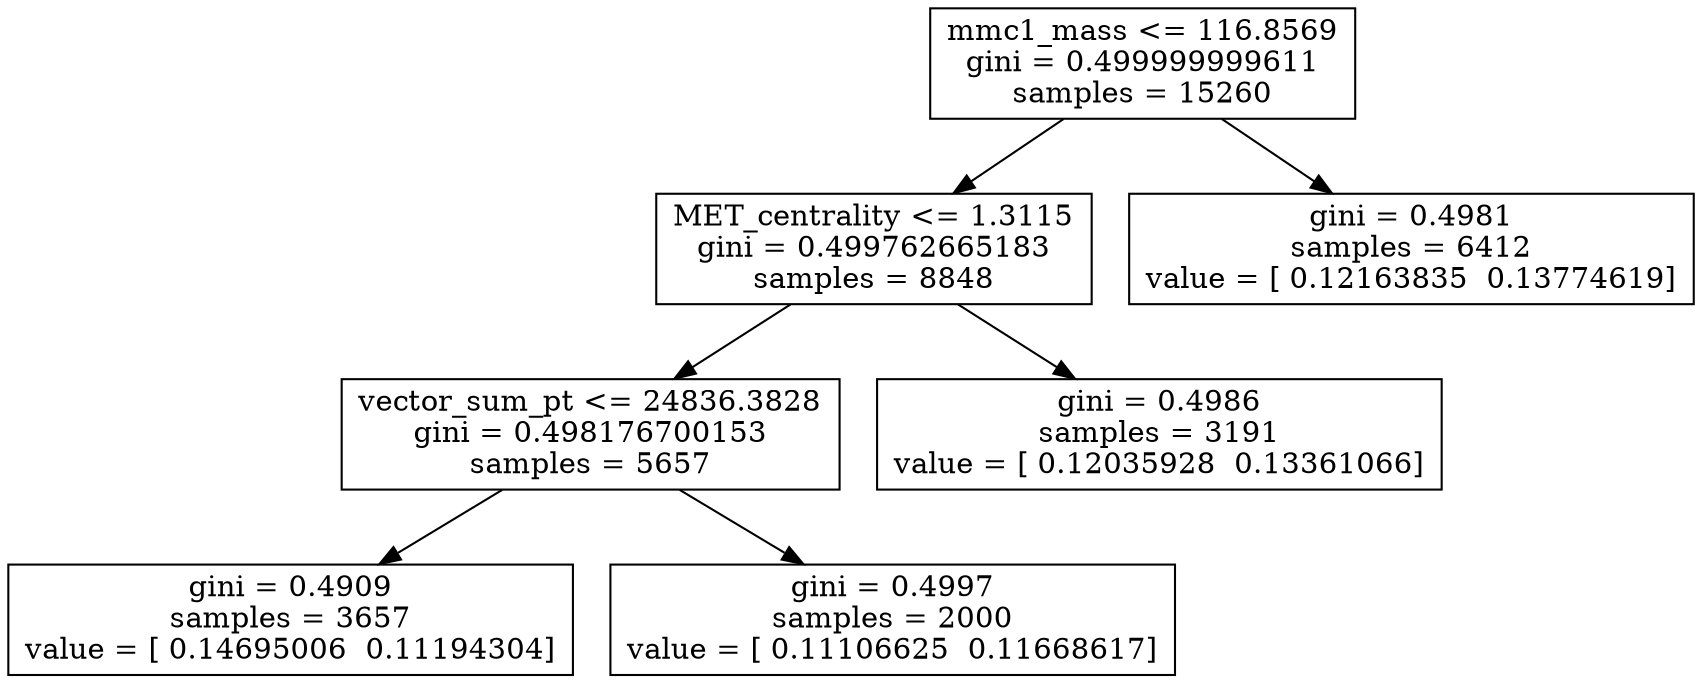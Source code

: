 digraph Tree {
0 [label="mmc1_mass <= 116.8569\ngini = 0.499999999611\nsamples = 15260", shape="box"] ;
1 [label="MET_centrality <= 1.3115\ngini = 0.499762665183\nsamples = 8848", shape="box"] ;
0 -> 1 ;
2 [label="vector_sum_pt <= 24836.3828\ngini = 0.498176700153\nsamples = 5657", shape="box"] ;
1 -> 2 ;
3 [label="gini = 0.4909\nsamples = 3657\nvalue = [ 0.14695006  0.11194304]", shape="box"] ;
2 -> 3 ;
4 [label="gini = 0.4997\nsamples = 2000\nvalue = [ 0.11106625  0.11668617]", shape="box"] ;
2 -> 4 ;
5 [label="gini = 0.4986\nsamples = 3191\nvalue = [ 0.12035928  0.13361066]", shape="box"] ;
1 -> 5 ;
6 [label="gini = 0.4981\nsamples = 6412\nvalue = [ 0.12163835  0.13774619]", shape="box"] ;
0 -> 6 ;
}